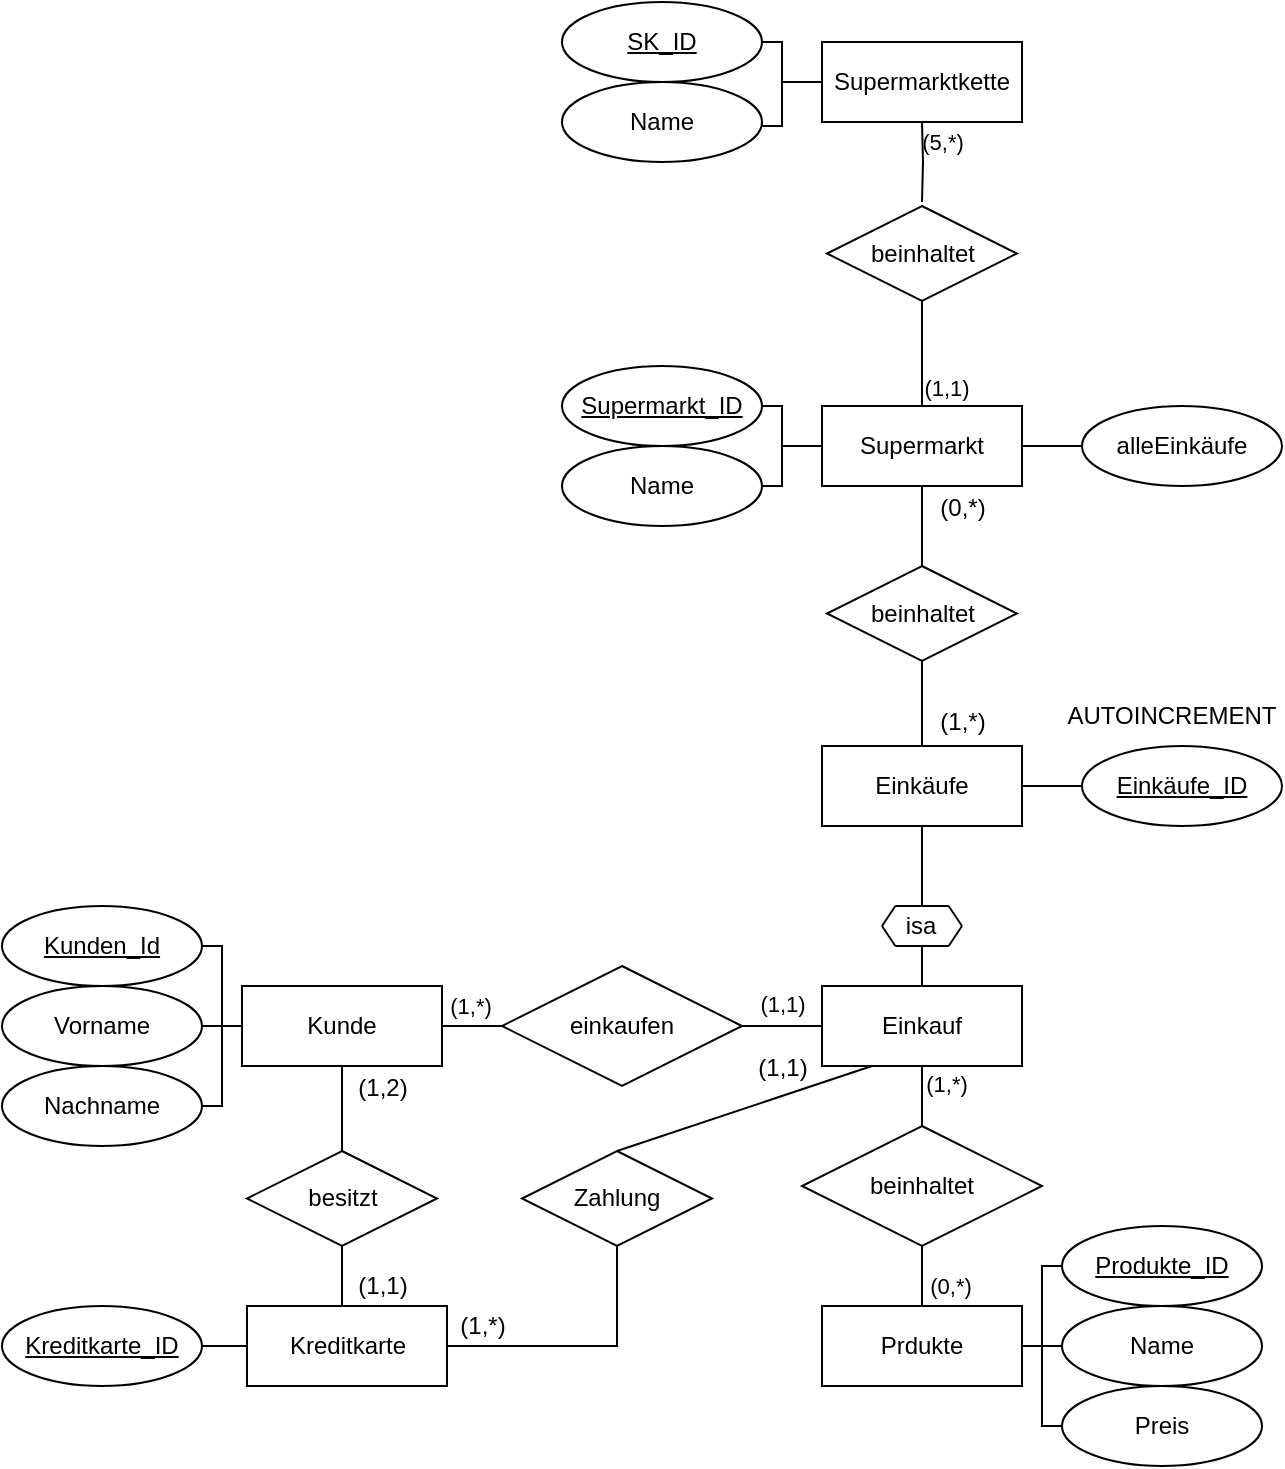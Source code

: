 <mxfile version="20.3.0" type="device"><diagram id="R2lEEEUBdFMjLlhIrx00" name="Page-1"><mxGraphModel dx="1357" dy="988" grid="1" gridSize="10" guides="1" tooltips="1" connect="1" arrows="1" fold="1" page="1" pageScale="1" pageWidth="850" pageHeight="1100" math="0" shadow="0" extFonts="Permanent Marker^https://fonts.googleapis.com/css?family=Permanent+Marker"><root><mxCell id="0"/><mxCell id="1" parent="0"/><mxCell id="7zZTAiBD2s7V5xVhmC-w-32" style="edgeStyle=orthogonalEdgeStyle;rounded=0;orthogonalLoop=1;jettySize=auto;html=1;exitX=1;exitY=0.5;exitDx=0;exitDy=0;entryX=0;entryY=0.5;entryDx=0;entryDy=0;endArrow=none;endFill=0;" parent="1" source="7zZTAiBD2s7V5xVhmC-w-1" target="7zZTAiBD2s7V5xVhmC-w-31" edge="1"><mxGeometry relative="1" as="geometry"/></mxCell><mxCell id="7zZTAiBD2s7V5xVhmC-w-34" value="(1,*)" style="edgeLabel;html=1;align=center;verticalAlign=middle;resizable=0;points=[];" parent="7zZTAiBD2s7V5xVhmC-w-32" vertex="1" connectable="0"><mxGeometry x="-0.354" y="1" relative="1" as="geometry"><mxPoint x="4" y="-9" as="offset"/></mxGeometry></mxCell><mxCell id="7zZTAiBD2s7V5xVhmC-w-1" value="Kunde" style="whiteSpace=wrap;html=1;align=center;" parent="1" vertex="1"><mxGeometry x="210" y="510" width="100" height="40" as="geometry"/></mxCell><mxCell id="7zZTAiBD2s7V5xVhmC-w-2" value="Prdukte" style="whiteSpace=wrap;html=1;align=center;" parent="1" vertex="1"><mxGeometry x="500" y="670" width="100" height="40" as="geometry"/></mxCell><mxCell id="7zZTAiBD2s7V5xVhmC-w-37" style="edgeStyle=orthogonalEdgeStyle;rounded=0;orthogonalLoop=1;jettySize=auto;html=1;exitX=0.5;exitY=1;exitDx=0;exitDy=0;entryX=0.5;entryY=0;entryDx=0;entryDy=0;endArrow=none;endFill=0;" parent="1" source="7zZTAiBD2s7V5xVhmC-w-3" target="7zZTAiBD2s7V5xVhmC-w-36" edge="1"><mxGeometry relative="1" as="geometry"/></mxCell><mxCell id="7zZTAiBD2s7V5xVhmC-w-41" value="(1,*)" style="edgeLabel;html=1;align=center;verticalAlign=middle;resizable=0;points=[];" parent="7zZTAiBD2s7V5xVhmC-w-37" vertex="1" connectable="0"><mxGeometry x="-0.573" y="-1" relative="1" as="geometry"><mxPoint x="13" y="2" as="offset"/></mxGeometry></mxCell><mxCell id="7zZTAiBD2s7V5xVhmC-w-61" style="edgeStyle=orthogonalEdgeStyle;rounded=0;orthogonalLoop=1;jettySize=auto;html=1;exitX=0.5;exitY=0;exitDx=0;exitDy=0;entryX=0.5;entryY=1;entryDx=0;entryDy=0;endArrow=none;endFill=0;" parent="1" source="7zZTAiBD2s7V5xVhmC-w-3" target="7zZTAiBD2s7V5xVhmC-w-59" edge="1"><mxGeometry relative="1" as="geometry"/></mxCell><mxCell id="7zZTAiBD2s7V5xVhmC-w-3" value="Einkauf" style="whiteSpace=wrap;html=1;align=center;" parent="1" vertex="1"><mxGeometry x="500" y="510" width="100" height="40" as="geometry"/></mxCell><mxCell id="7zZTAiBD2s7V5xVhmC-w-24" style="edgeStyle=orthogonalEdgeStyle;rounded=0;orthogonalLoop=1;jettySize=auto;html=1;exitX=1;exitY=0.5;exitDx=0;exitDy=0;entryX=0;entryY=0.5;entryDx=0;entryDy=0;endArrow=none;endFill=0;" parent="1" source="7zZTAiBD2s7V5xVhmC-w-5" target="7zZTAiBD2s7V5xVhmC-w-23" edge="1"><mxGeometry relative="1" as="geometry"/></mxCell><mxCell id="cCHVsZeRwKgvSjMqpqJH-4" style="edgeStyle=orthogonalEdgeStyle;rounded=0;orthogonalLoop=1;jettySize=auto;html=1;exitX=0.5;exitY=1;exitDx=0;exitDy=0;entryX=0.5;entryY=0;entryDx=0;entryDy=0;fontSize=12;endArrow=none;endFill=0;" edge="1" parent="1" source="7zZTAiBD2s7V5xVhmC-w-5" target="cCHVsZeRwKgvSjMqpqJH-3"><mxGeometry relative="1" as="geometry"/></mxCell><mxCell id="cCHVsZeRwKgvSjMqpqJH-20" value="(0,*)" style="edgeLabel;html=1;align=center;verticalAlign=middle;resizable=0;points=[];fontSize=12;" vertex="1" connectable="0" parent="cCHVsZeRwKgvSjMqpqJH-4"><mxGeometry x="-0.135" relative="1" as="geometry"><mxPoint x="20" y="-7" as="offset"/></mxGeometry></mxCell><mxCell id="7zZTAiBD2s7V5xVhmC-w-5" value="Supermarkt" style="whiteSpace=wrap;html=1;align=center;" parent="1" vertex="1"><mxGeometry x="500" y="220" width="100" height="40" as="geometry"/></mxCell><mxCell id="7zZTAiBD2s7V5xVhmC-w-15" style="edgeStyle=orthogonalEdgeStyle;rounded=0;orthogonalLoop=1;jettySize=auto;html=1;exitX=0;exitY=0.5;exitDx=0;exitDy=0;entryX=1;entryY=0.5;entryDx=0;entryDy=0;endArrow=none;endFill=0;" parent="1" source="7zZTAiBD2s7V5xVhmC-w-6" target="7zZTAiBD2s7V5xVhmC-w-9" edge="1"><mxGeometry relative="1" as="geometry"><Array as="points"><mxPoint x="480" y="58"/><mxPoint x="480" y="38"/></Array></mxGeometry></mxCell><mxCell id="7zZTAiBD2s7V5xVhmC-w-6" value="Supermarktkette" style="whiteSpace=wrap;html=1;align=center;" parent="1" vertex="1"><mxGeometry x="500" y="38" width="100" height="40" as="geometry"/></mxCell><mxCell id="7zZTAiBD2s7V5xVhmC-w-11" style="edgeStyle=orthogonalEdgeStyle;rounded=0;orthogonalLoop=1;jettySize=auto;html=1;exitX=0.5;exitY=1;exitDx=0;exitDy=0;entryX=0.5;entryY=0;entryDx=0;entryDy=0;endArrow=none;endFill=0;" parent="1" source="cCHVsZeRwKgvSjMqpqJH-6" target="7zZTAiBD2s7V5xVhmC-w-5" edge="1"><mxGeometry relative="1" as="geometry"><mxPoint x="550.0" y="178.0" as="sourcePoint"/></mxGeometry></mxCell><mxCell id="7zZTAiBD2s7V5xVhmC-w-12" value="(1,1)" style="edgeLabel;html=1;align=center;verticalAlign=middle;resizable=0;points=[];labelBackgroundColor=none;" parent="7zZTAiBD2s7V5xVhmC-w-11" vertex="1" connectable="0"><mxGeometry x="0.676" relative="1" as="geometry"><mxPoint x="12" y="-1" as="offset"/></mxGeometry></mxCell><mxCell id="7zZTAiBD2s7V5xVhmC-w-14" style="edgeStyle=orthogonalEdgeStyle;rounded=0;orthogonalLoop=1;jettySize=auto;html=1;exitX=0.5;exitY=0;exitDx=0;exitDy=0;entryX=0.5;entryY=1;entryDx=0;entryDy=0;endArrow=none;endFill=0;" parent="1" target="7zZTAiBD2s7V5xVhmC-w-6" edge="1"><mxGeometry relative="1" as="geometry"><mxPoint x="550.0" y="118" as="sourcePoint"/></mxGeometry></mxCell><mxCell id="7zZTAiBD2s7V5xVhmC-w-9" value="&lt;u&gt;SK_ID&lt;/u&gt;" style="ellipse;whiteSpace=wrap;html=1;align=center;" parent="1" vertex="1"><mxGeometry x="370" y="18" width="100" height="40" as="geometry"/></mxCell><mxCell id="7zZTAiBD2s7V5xVhmC-w-16" style="edgeStyle=orthogonalEdgeStyle;rounded=0;orthogonalLoop=1;jettySize=auto;html=1;exitX=1;exitY=0.5;exitDx=0;exitDy=0;entryX=0;entryY=0.5;entryDx=0;entryDy=0;endArrow=none;endFill=0;" parent="1" source="7zZTAiBD2s7V5xVhmC-w-10" target="7zZTAiBD2s7V5xVhmC-w-6" edge="1"><mxGeometry relative="1" as="geometry"><Array as="points"><mxPoint x="470" y="80"/><mxPoint x="480" y="80"/><mxPoint x="480" y="58"/></Array></mxGeometry></mxCell><mxCell id="7zZTAiBD2s7V5xVhmC-w-10" value="Name" style="ellipse;whiteSpace=wrap;html=1;align=center;" parent="1" vertex="1"><mxGeometry x="370" y="58" width="100" height="40" as="geometry"/></mxCell><mxCell id="7zZTAiBD2s7V5xVhmC-w-13" value="(5,*)" style="edgeLabel;html=1;align=center;verticalAlign=middle;resizable=0;points=[];labelBackgroundColor=none;" parent="1" vertex="1" connectable="0"><mxGeometry x="560.0" y="88.004" as="geometry"/></mxCell><mxCell id="7zZTAiBD2s7V5xVhmC-w-21" style="edgeStyle=orthogonalEdgeStyle;rounded=0;orthogonalLoop=1;jettySize=auto;html=1;exitX=1;exitY=0.5;exitDx=0;exitDy=0;entryX=0;entryY=0.5;entryDx=0;entryDy=0;endArrow=none;endFill=0;" parent="1" source="7zZTAiBD2s7V5xVhmC-w-17" target="7zZTAiBD2s7V5xVhmC-w-5" edge="1"><mxGeometry relative="1" as="geometry"><Array as="points"><mxPoint x="480" y="220"/><mxPoint x="480" y="240"/></Array></mxGeometry></mxCell><mxCell id="7zZTAiBD2s7V5xVhmC-w-17" value="&lt;u&gt;Supermarkt_ID&lt;/u&gt;" style="ellipse;whiteSpace=wrap;html=1;align=center;" parent="1" vertex="1"><mxGeometry x="370" y="200" width="100" height="40" as="geometry"/></mxCell><mxCell id="7zZTAiBD2s7V5xVhmC-w-22" style="edgeStyle=orthogonalEdgeStyle;rounded=0;orthogonalLoop=1;jettySize=auto;html=1;exitX=1;exitY=0.5;exitDx=0;exitDy=0;endArrow=none;endFill=0;" parent="1" source="7zZTAiBD2s7V5xVhmC-w-18" edge="1"><mxGeometry relative="1" as="geometry"><mxPoint x="500" y="240" as="targetPoint"/><Array as="points"><mxPoint x="480" y="260"/><mxPoint x="480" y="240"/></Array></mxGeometry></mxCell><mxCell id="7zZTAiBD2s7V5xVhmC-w-18" value="Name" style="ellipse;whiteSpace=wrap;html=1;align=center;" parent="1" vertex="1"><mxGeometry x="370" y="240" width="100" height="40" as="geometry"/></mxCell><mxCell id="7zZTAiBD2s7V5xVhmC-w-23" value="alleEinkäufe" style="ellipse;whiteSpace=wrap;html=1;align=center;" parent="1" vertex="1"><mxGeometry x="630" y="220" width="100" height="40" as="geometry"/></mxCell><mxCell id="7zZTAiBD2s7V5xVhmC-w-28" style="edgeStyle=orthogonalEdgeStyle;rounded=0;orthogonalLoop=1;jettySize=auto;html=1;exitX=1;exitY=0.5;exitDx=0;exitDy=0;entryX=0;entryY=0.5;entryDx=0;entryDy=0;endArrow=none;endFill=0;" parent="1" source="7zZTAiBD2s7V5xVhmC-w-25" target="7zZTAiBD2s7V5xVhmC-w-1" edge="1"><mxGeometry relative="1" as="geometry"><Array as="points"><mxPoint x="200" y="490"/><mxPoint x="200" y="530"/></Array></mxGeometry></mxCell><mxCell id="7zZTAiBD2s7V5xVhmC-w-25" value="&lt;u&gt;Kunden_Id&lt;/u&gt;" style="ellipse;whiteSpace=wrap;html=1;align=center;" parent="1" vertex="1"><mxGeometry x="90" y="470" width="100" height="40" as="geometry"/></mxCell><mxCell id="7zZTAiBD2s7V5xVhmC-w-30" style="edgeStyle=orthogonalEdgeStyle;rounded=0;orthogonalLoop=1;jettySize=auto;html=1;exitX=1;exitY=0.5;exitDx=0;exitDy=0;entryX=0;entryY=0.5;entryDx=0;entryDy=0;endArrow=none;endFill=0;" parent="1" source="7zZTAiBD2s7V5xVhmC-w-26" target="7zZTAiBD2s7V5xVhmC-w-1" edge="1"><mxGeometry relative="1" as="geometry"><Array as="points"><mxPoint x="200" y="570"/><mxPoint x="200" y="530"/></Array></mxGeometry></mxCell><mxCell id="7zZTAiBD2s7V5xVhmC-w-26" value="Nachname" style="ellipse;whiteSpace=wrap;html=1;align=center;" parent="1" vertex="1"><mxGeometry x="90" y="550" width="100" height="40" as="geometry"/></mxCell><mxCell id="7zZTAiBD2s7V5xVhmC-w-29" style="edgeStyle=orthogonalEdgeStyle;rounded=0;orthogonalLoop=1;jettySize=auto;html=1;exitX=1;exitY=0.5;exitDx=0;exitDy=0;entryX=0;entryY=0.5;entryDx=0;entryDy=0;endArrow=none;endFill=0;" parent="1" source="7zZTAiBD2s7V5xVhmC-w-27" target="7zZTAiBD2s7V5xVhmC-w-1" edge="1"><mxGeometry relative="1" as="geometry"/></mxCell><mxCell id="7zZTAiBD2s7V5xVhmC-w-27" value="Vorname" style="ellipse;whiteSpace=wrap;html=1;align=center;" parent="1" vertex="1"><mxGeometry x="90" y="510" width="100" height="40" as="geometry"/></mxCell><mxCell id="7zZTAiBD2s7V5xVhmC-w-33" style="edgeStyle=orthogonalEdgeStyle;rounded=0;orthogonalLoop=1;jettySize=auto;html=1;exitX=1;exitY=0.5;exitDx=0;exitDy=0;entryX=0;entryY=0.5;entryDx=0;entryDy=0;endArrow=none;endFill=0;" parent="1" source="7zZTAiBD2s7V5xVhmC-w-31" target="7zZTAiBD2s7V5xVhmC-w-3" edge="1"><mxGeometry relative="1" as="geometry"/></mxCell><mxCell id="7zZTAiBD2s7V5xVhmC-w-31" value="einkaufen" style="shape=rhombus;perimeter=rhombusPerimeter;whiteSpace=wrap;html=1;align=center;labelBackgroundColor=none;" parent="1" vertex="1"><mxGeometry x="340" y="500" width="120" height="60" as="geometry"/></mxCell><mxCell id="7zZTAiBD2s7V5xVhmC-w-35" value="(1,1)" style="edgeLabel;html=1;align=center;verticalAlign=middle;resizable=0;points=[];" parent="1" vertex="1" connectable="0"><mxGeometry x="349.997" y="520" as="geometry"><mxPoint x="130" y="-1" as="offset"/></mxGeometry></mxCell><mxCell id="7zZTAiBD2s7V5xVhmC-w-38" style="edgeStyle=orthogonalEdgeStyle;rounded=0;orthogonalLoop=1;jettySize=auto;html=1;exitX=0.5;exitY=1;exitDx=0;exitDy=0;entryX=0.5;entryY=0;entryDx=0;entryDy=0;endArrow=none;endFill=0;" parent="1" source="7zZTAiBD2s7V5xVhmC-w-36" target="7zZTAiBD2s7V5xVhmC-w-2" edge="1"><mxGeometry relative="1" as="geometry"/></mxCell><mxCell id="7zZTAiBD2s7V5xVhmC-w-39" value="(0,*)" style="edgeLabel;html=1;align=center;verticalAlign=middle;resizable=0;points=[];" parent="7zZTAiBD2s7V5xVhmC-w-38" vertex="1" connectable="0"><mxGeometry x="0.427" y="1" relative="1" as="geometry"><mxPoint x="13" y="-2" as="offset"/></mxGeometry></mxCell><mxCell id="7zZTAiBD2s7V5xVhmC-w-36" value="beinhaltet" style="shape=rhombus;perimeter=rhombusPerimeter;whiteSpace=wrap;html=1;align=center;labelBackgroundColor=none;" parent="1" vertex="1"><mxGeometry x="490" y="580" width="120" height="60" as="geometry"/></mxCell><mxCell id="7zZTAiBD2s7V5xVhmC-w-45" style="edgeStyle=orthogonalEdgeStyle;rounded=0;orthogonalLoop=1;jettySize=auto;html=1;exitX=0;exitY=0.5;exitDx=0;exitDy=0;entryX=1;entryY=0.5;entryDx=0;entryDy=0;endArrow=none;endFill=0;" parent="1" source="7zZTAiBD2s7V5xVhmC-w-42" target="7zZTAiBD2s7V5xVhmC-w-2" edge="1"><mxGeometry relative="1" as="geometry"><Array as="points"><mxPoint x="610" y="650"/><mxPoint x="610" y="690"/></Array></mxGeometry></mxCell><mxCell id="7zZTAiBD2s7V5xVhmC-w-42" value="&lt;u&gt;Produkte_ID&lt;/u&gt;" style="ellipse;whiteSpace=wrap;html=1;align=center;" parent="1" vertex="1"><mxGeometry x="620" y="630" width="100" height="40" as="geometry"/></mxCell><mxCell id="7zZTAiBD2s7V5xVhmC-w-47" style="edgeStyle=orthogonalEdgeStyle;rounded=0;orthogonalLoop=1;jettySize=auto;html=1;exitX=0;exitY=0.5;exitDx=0;exitDy=0;endArrow=none;endFill=0;" parent="1" source="7zZTAiBD2s7V5xVhmC-w-43" edge="1"><mxGeometry relative="1" as="geometry"><mxPoint x="600" y="690" as="targetPoint"/><Array as="points"><mxPoint x="610" y="730"/><mxPoint x="610" y="690"/></Array></mxGeometry></mxCell><mxCell id="7zZTAiBD2s7V5xVhmC-w-43" value="Preis" style="ellipse;whiteSpace=wrap;html=1;align=center;" parent="1" vertex="1"><mxGeometry x="620" y="710" width="100" height="40" as="geometry"/></mxCell><mxCell id="7zZTAiBD2s7V5xVhmC-w-46" style="edgeStyle=orthogonalEdgeStyle;rounded=0;orthogonalLoop=1;jettySize=auto;html=1;exitX=0;exitY=0.5;exitDx=0;exitDy=0;endArrow=none;endFill=0;" parent="1" source="7zZTAiBD2s7V5xVhmC-w-44" edge="1"><mxGeometry relative="1" as="geometry"><mxPoint x="600" y="689.952" as="targetPoint"/></mxGeometry></mxCell><mxCell id="7zZTAiBD2s7V5xVhmC-w-44" value="Name" style="ellipse;whiteSpace=wrap;html=1;align=center;" parent="1" vertex="1"><mxGeometry x="620" y="670" width="100" height="40" as="geometry"/></mxCell><mxCell id="7zZTAiBD2s7V5xVhmC-w-65" style="edgeStyle=orthogonalEdgeStyle;rounded=0;orthogonalLoop=1;jettySize=auto;html=1;exitX=1;exitY=0.5;exitDx=0;exitDy=0;entryX=0;entryY=0.5;entryDx=0;entryDy=0;endArrow=none;endFill=0;" parent="1" source="7zZTAiBD2s7V5xVhmC-w-48" target="7zZTAiBD2s7V5xVhmC-w-64" edge="1"><mxGeometry relative="1" as="geometry"/></mxCell><mxCell id="7zZTAiBD2s7V5xVhmC-w-48" value="Einkäufe" style="whiteSpace=wrap;html=1;align=center;" parent="1" vertex="1"><mxGeometry x="500" y="390" width="100" height="40" as="geometry"/></mxCell><mxCell id="7zZTAiBD2s7V5xVhmC-w-60" value="" style="group" parent="1" vertex="1" connectable="0"><mxGeometry x="530" y="470" width="40" height="20" as="geometry"/></mxCell><mxCell id="7zZTAiBD2s7V5xVhmC-w-53" value="" style="endArrow=none;html=1;rounded=0;" parent="7zZTAiBD2s7V5xVhmC-w-60" edge="1"><mxGeometry width="50" height="50" relative="1" as="geometry"><mxPoint x="6.667" as="sourcePoint"/><mxPoint x="33.333" as="targetPoint"/></mxGeometry></mxCell><mxCell id="7zZTAiBD2s7V5xVhmC-w-54" value="" style="endArrow=none;html=1;rounded=0;" parent="7zZTAiBD2s7V5xVhmC-w-60" edge="1"><mxGeometry width="50" height="50" relative="1" as="geometry"><mxPoint x="40" y="10" as="sourcePoint"/><mxPoint x="33.333" as="targetPoint"/></mxGeometry></mxCell><mxCell id="7zZTAiBD2s7V5xVhmC-w-55" value="" style="endArrow=none;html=1;rounded=0;" parent="7zZTAiBD2s7V5xVhmC-w-60" edge="1"><mxGeometry width="50" height="50" relative="1" as="geometry"><mxPoint x="33.333" y="20" as="sourcePoint"/><mxPoint x="40" y="10" as="targetPoint"/></mxGeometry></mxCell><mxCell id="7zZTAiBD2s7V5xVhmC-w-56" value="" style="endArrow=none;html=1;rounded=0;" parent="7zZTAiBD2s7V5xVhmC-w-60" edge="1"><mxGeometry width="50" height="50" relative="1" as="geometry"><mxPoint x="6.667" y="20" as="sourcePoint"/><mxPoint x="33.333" y="20" as="targetPoint"/></mxGeometry></mxCell><mxCell id="7zZTAiBD2s7V5xVhmC-w-57" value="" style="endArrow=none;html=1;rounded=0;" parent="7zZTAiBD2s7V5xVhmC-w-60" edge="1"><mxGeometry width="50" height="50" relative="1" as="geometry"><mxPoint y="10" as="sourcePoint"/><mxPoint x="6.667" as="targetPoint"/></mxGeometry></mxCell><mxCell id="7zZTAiBD2s7V5xVhmC-w-58" value="" style="endArrow=none;html=1;rounded=0;" parent="7zZTAiBD2s7V5xVhmC-w-60" edge="1"><mxGeometry width="50" height="50" relative="1" as="geometry"><mxPoint x="6.667" y="20" as="sourcePoint"/><mxPoint y="10" as="targetPoint"/></mxGeometry></mxCell><mxCell id="7zZTAiBD2s7V5xVhmC-w-59" value="isa" style="text;html=1;strokeColor=none;fillColor=none;align=center;verticalAlign=middle;whiteSpace=wrap;rounded=0;labelBackgroundColor=none;" parent="7zZTAiBD2s7V5xVhmC-w-60" vertex="1"><mxGeometry x="13.333" width="13.333" height="20" as="geometry"/></mxCell><mxCell id="7zZTAiBD2s7V5xVhmC-w-62" style="edgeStyle=orthogonalEdgeStyle;rounded=0;orthogonalLoop=1;jettySize=auto;html=1;exitX=0.5;exitY=0;exitDx=0;exitDy=0;entryX=0.5;entryY=1;entryDx=0;entryDy=0;endArrow=none;endFill=0;" parent="1" source="7zZTAiBD2s7V5xVhmC-w-59" target="7zZTAiBD2s7V5xVhmC-w-48" edge="1"><mxGeometry relative="1" as="geometry"/></mxCell><mxCell id="7zZTAiBD2s7V5xVhmC-w-64" value="&lt;font style=&quot;&quot;&gt;&lt;font style=&quot;font-size: 12px;&quot;&gt;&lt;u style=&quot;&quot;&gt;Einkäufe_ID&lt;/u&gt;&lt;/font&gt;&lt;br&gt;&lt;/font&gt;" style="ellipse;whiteSpace=wrap;html=1;align=center;" parent="1" vertex="1"><mxGeometry x="630" y="390" width="100" height="40" as="geometry"/></mxCell><mxCell id="cCHVsZeRwKgvSjMqpqJH-1" value="AUTOINCREMENT" style="text;html=1;strokeColor=none;fillColor=none;align=center;verticalAlign=middle;whiteSpace=wrap;rounded=0;fontSize=12;" vertex="1" parent="1"><mxGeometry x="620" y="360" width="110" height="30" as="geometry"/></mxCell><mxCell id="cCHVsZeRwKgvSjMqpqJH-5" style="edgeStyle=orthogonalEdgeStyle;rounded=0;orthogonalLoop=1;jettySize=auto;html=1;exitX=0.5;exitY=1;exitDx=0;exitDy=0;entryX=0.5;entryY=0;entryDx=0;entryDy=0;fontSize=12;endArrow=none;endFill=0;" edge="1" parent="1" source="cCHVsZeRwKgvSjMqpqJH-3" target="7zZTAiBD2s7V5xVhmC-w-48"><mxGeometry relative="1" as="geometry"/></mxCell><mxCell id="cCHVsZeRwKgvSjMqpqJH-21" value="(1,*)" style="edgeLabel;html=1;align=center;verticalAlign=middle;resizable=0;points=[];fontSize=12;" vertex="1" connectable="0" parent="cCHVsZeRwKgvSjMqpqJH-5"><mxGeometry x="0.577" y="1" relative="1" as="geometry"><mxPoint x="19" y="-3" as="offset"/></mxGeometry></mxCell><mxCell id="cCHVsZeRwKgvSjMqpqJH-3" value="beinhaltet" style="shape=rhombus;perimeter=rhombusPerimeter;whiteSpace=wrap;html=1;align=center;fontSize=12;" vertex="1" parent="1"><mxGeometry x="502.5" y="300" width="95" height="47.5" as="geometry"/></mxCell><mxCell id="cCHVsZeRwKgvSjMqpqJH-6" value="beinhaltet" style="shape=rhombus;perimeter=rhombusPerimeter;whiteSpace=wrap;html=1;align=center;fontSize=12;" vertex="1" parent="1"><mxGeometry x="502.5" y="120" width="95" height="47.5" as="geometry"/></mxCell><mxCell id="cCHVsZeRwKgvSjMqpqJH-13" style="edgeStyle=orthogonalEdgeStyle;rounded=0;orthogonalLoop=1;jettySize=auto;html=1;exitX=0.5;exitY=0;exitDx=0;exitDy=0;entryX=0.5;entryY=1;entryDx=0;entryDy=0;fontSize=12;endArrow=none;endFill=0;" edge="1" parent="1" source="cCHVsZeRwKgvSjMqpqJH-7" target="7zZTAiBD2s7V5xVhmC-w-1"><mxGeometry relative="1" as="geometry"/></mxCell><mxCell id="cCHVsZeRwKgvSjMqpqJH-14" value="(1,2)" style="edgeLabel;html=1;align=center;verticalAlign=middle;resizable=0;points=[];fontSize=12;" vertex="1" connectable="0" parent="cCHVsZeRwKgvSjMqpqJH-13"><mxGeometry x="0.55" y="-2" relative="1" as="geometry"><mxPoint x="18" y="1" as="offset"/></mxGeometry></mxCell><mxCell id="cCHVsZeRwKgvSjMqpqJH-7" value="besitzt" style="shape=rhombus;perimeter=rhombusPerimeter;whiteSpace=wrap;html=1;align=center;fontSize=12;" vertex="1" parent="1"><mxGeometry x="212.5" y="592.5" width="95" height="47.5" as="geometry"/></mxCell><mxCell id="cCHVsZeRwKgvSjMqpqJH-12" style="edgeStyle=orthogonalEdgeStyle;rounded=0;orthogonalLoop=1;jettySize=auto;html=1;exitX=0.5;exitY=0;exitDx=0;exitDy=0;entryX=0.5;entryY=1;entryDx=0;entryDy=0;fontSize=12;endArrow=none;endFill=0;" edge="1" parent="1" source="cCHVsZeRwKgvSjMqpqJH-8" target="cCHVsZeRwKgvSjMqpqJH-7"><mxGeometry relative="1" as="geometry"/></mxCell><mxCell id="cCHVsZeRwKgvSjMqpqJH-15" value="(1,1)" style="edgeLabel;html=1;align=center;verticalAlign=middle;resizable=0;points=[];fontSize=12;" vertex="1" connectable="0" parent="cCHVsZeRwKgvSjMqpqJH-12"><mxGeometry x="-0.203" y="-2" relative="1" as="geometry"><mxPoint x="18" as="offset"/></mxGeometry></mxCell><mxCell id="cCHVsZeRwKgvSjMqpqJH-8" value="Kreditkarte" style="whiteSpace=wrap;html=1;align=center;" vertex="1" parent="1"><mxGeometry x="212.5" y="670" width="100" height="40" as="geometry"/></mxCell><mxCell id="cCHVsZeRwKgvSjMqpqJH-10" style="rounded=0;orthogonalLoop=1;jettySize=auto;html=1;exitX=0.5;exitY=0;exitDx=0;exitDy=0;entryX=0.25;entryY=1;entryDx=0;entryDy=0;fontSize=12;endArrow=none;endFill=0;" edge="1" parent="1" source="cCHVsZeRwKgvSjMqpqJH-9" target="7zZTAiBD2s7V5xVhmC-w-3"><mxGeometry relative="1" as="geometry"/></mxCell><mxCell id="cCHVsZeRwKgvSjMqpqJH-19" value="(1,1)" style="edgeLabel;html=1;align=center;verticalAlign=middle;resizable=0;points=[];fontSize=12;" vertex="1" connectable="0" parent="cCHVsZeRwKgvSjMqpqJH-10"><mxGeometry x="0.513" y="-1" relative="1" as="geometry"><mxPoint x="-14" y="-11" as="offset"/></mxGeometry></mxCell><mxCell id="cCHVsZeRwKgvSjMqpqJH-11" style="edgeStyle=orthogonalEdgeStyle;rounded=0;orthogonalLoop=1;jettySize=auto;html=1;exitX=0.5;exitY=1;exitDx=0;exitDy=0;entryX=1;entryY=0.5;entryDx=0;entryDy=0;fontSize=12;endArrow=none;endFill=0;" edge="1" parent="1" source="cCHVsZeRwKgvSjMqpqJH-9" target="cCHVsZeRwKgvSjMqpqJH-8"><mxGeometry relative="1" as="geometry"/></mxCell><mxCell id="cCHVsZeRwKgvSjMqpqJH-18" value="(1,*)" style="edgeLabel;html=1;align=center;verticalAlign=middle;resizable=0;points=[];fontSize=12;" vertex="1" connectable="0" parent="cCHVsZeRwKgvSjMqpqJH-11"><mxGeometry x="0.897" y="-2" relative="1" as="geometry"><mxPoint x="10" y="-8" as="offset"/></mxGeometry></mxCell><mxCell id="cCHVsZeRwKgvSjMqpqJH-9" value="Zahlung" style="shape=rhombus;perimeter=rhombusPerimeter;whiteSpace=wrap;html=1;align=center;fontSize=12;" vertex="1" parent="1"><mxGeometry x="350" y="592.5" width="95" height="47.5" as="geometry"/></mxCell><mxCell id="cCHVsZeRwKgvSjMqpqJH-17" style="edgeStyle=orthogonalEdgeStyle;rounded=0;orthogonalLoop=1;jettySize=auto;html=1;exitX=1;exitY=0.5;exitDx=0;exitDy=0;entryX=0;entryY=0.5;entryDx=0;entryDy=0;fontSize=12;endArrow=none;endFill=0;" edge="1" parent="1" source="cCHVsZeRwKgvSjMqpqJH-16" target="cCHVsZeRwKgvSjMqpqJH-8"><mxGeometry relative="1" as="geometry"/></mxCell><mxCell id="cCHVsZeRwKgvSjMqpqJH-16" value="&lt;u&gt;Kreditkarte_ID&lt;/u&gt;" style="ellipse;whiteSpace=wrap;html=1;align=center;" vertex="1" parent="1"><mxGeometry x="90" y="670" width="100" height="40" as="geometry"/></mxCell></root></mxGraphModel></diagram></mxfile>